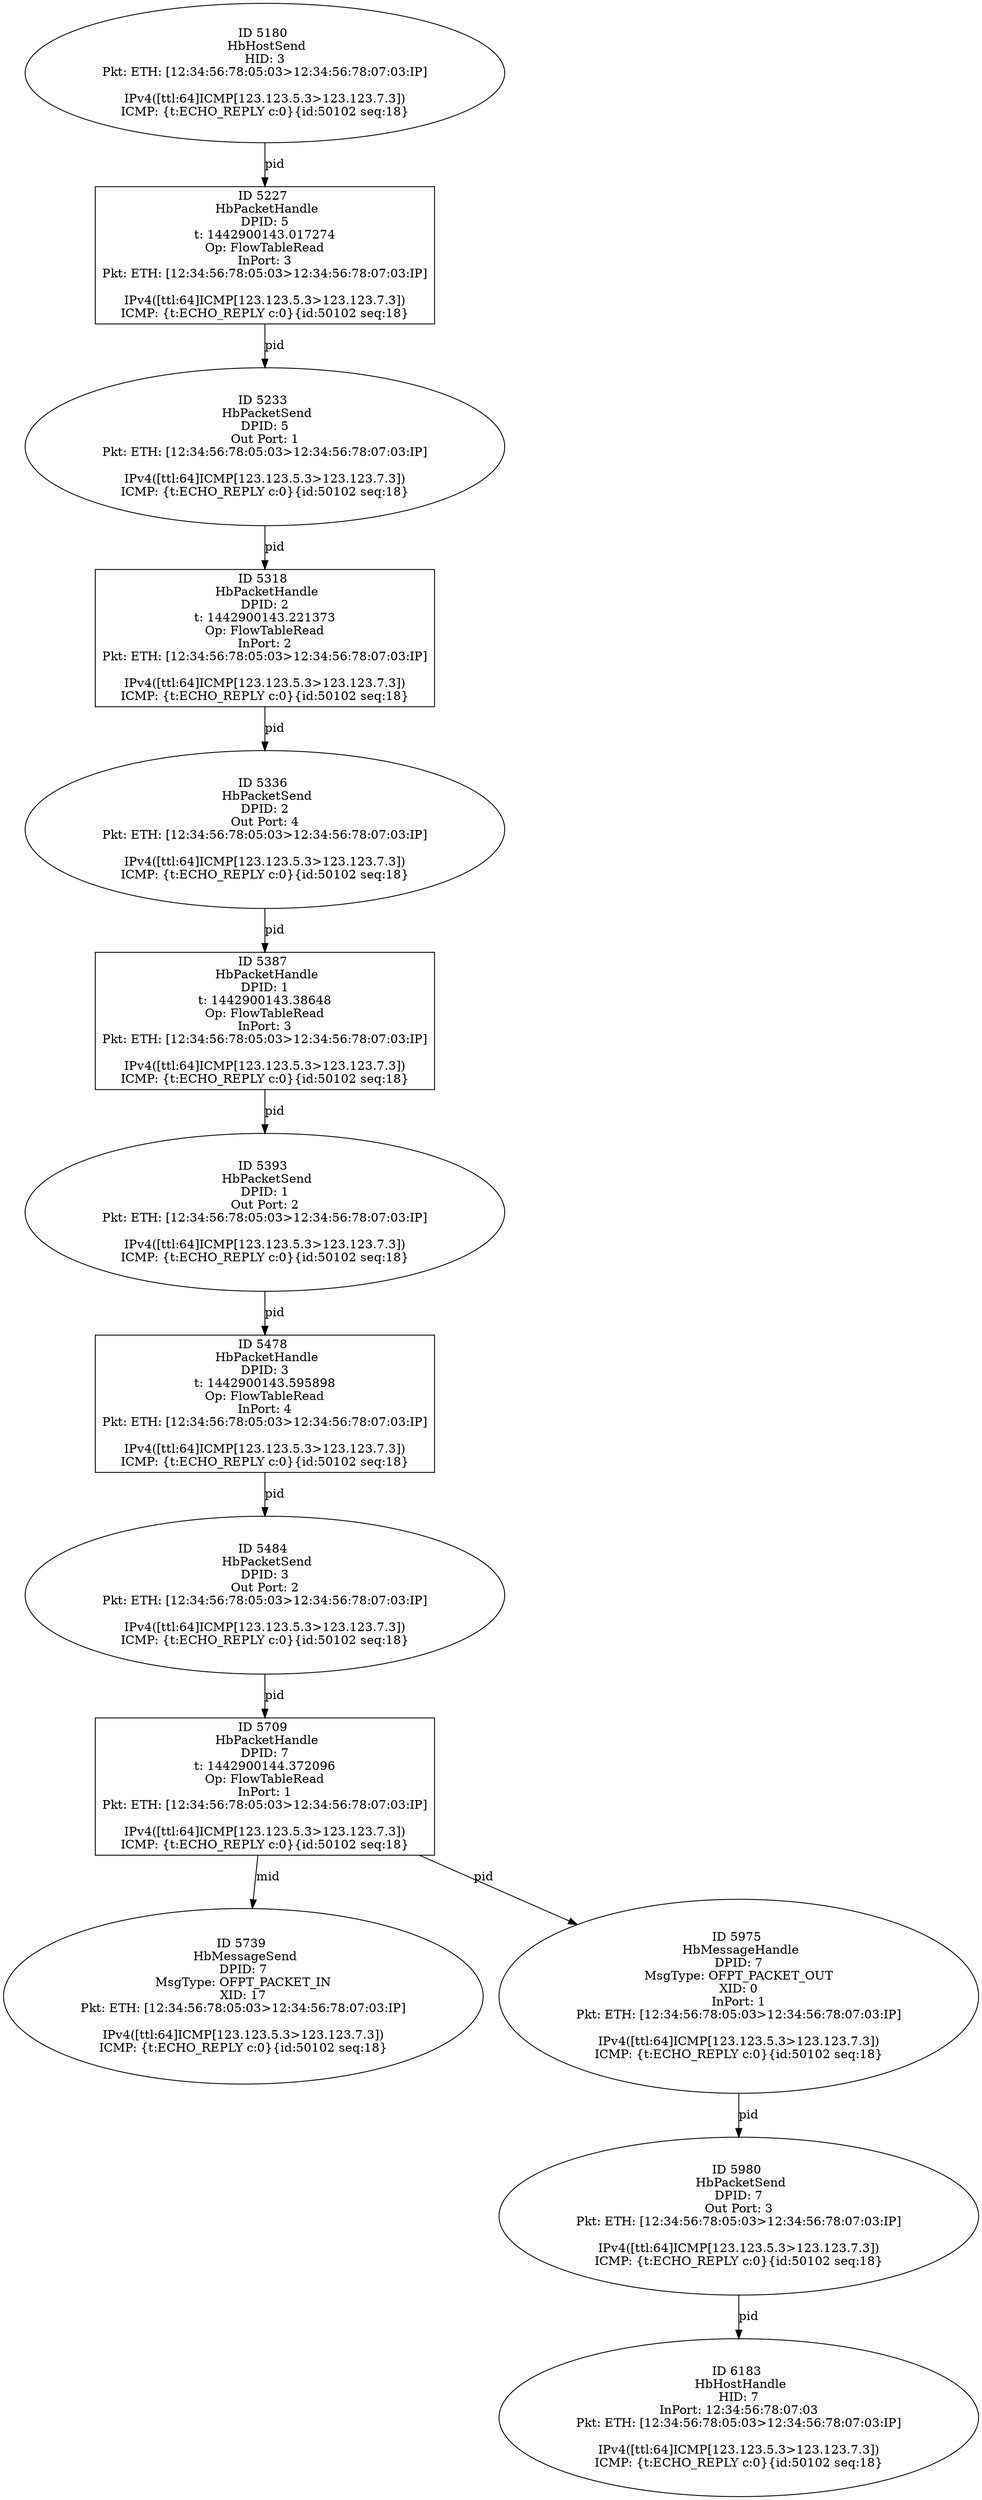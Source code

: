 strict digraph G {
5387 [shape=box, event=<hb_events.HbPacketHandle object at 0x108e12490>, label="ID 5387 
 HbPacketHandle
DPID: 1
t: 1442900143.38648
Op: FlowTableRead
InPort: 3
Pkt: ETH: [12:34:56:78:05:03>12:34:56:78:07:03:IP]

IPv4([ttl:64]ICMP[123.123.5.3>123.123.7.3])
ICMP: {t:ECHO_REPLY c:0}{id:50102 seq:18}"];
5478 [shape=box, event=<hb_events.HbPacketHandle object at 0x108ee7690>, label="ID 5478 
 HbPacketHandle
DPID: 3
t: 1442900143.595898
Op: FlowTableRead
InPort: 4
Pkt: ETH: [12:34:56:78:05:03>12:34:56:78:07:03:IP]

IPv4([ttl:64]ICMP[123.123.5.3>123.123.7.3])
ICMP: {t:ECHO_REPLY c:0}{id:50102 seq:18}"];
5318 [shape=box, event=<hb_events.HbPacketHandle object at 0x108dd66d0>, label="ID 5318 
 HbPacketHandle
DPID: 2
t: 1442900143.221373
Op: FlowTableRead
InPort: 2
Pkt: ETH: [12:34:56:78:05:03>12:34:56:78:07:03:IP]

IPv4([ttl:64]ICMP[123.123.5.3>123.123.7.3])
ICMP: {t:ECHO_REPLY c:0}{id:50102 seq:18}"];
5233 [shape=oval, event=<hb_events.HbPacketSend object at 0x108d71450>, label="ID 5233 
 HbPacketSend
DPID: 5
Out Port: 1
Pkt: ETH: [12:34:56:78:05:03>12:34:56:78:07:03:IP]

IPv4([ttl:64]ICMP[123.123.5.3>123.123.7.3])
ICMP: {t:ECHO_REPLY c:0}{id:50102 seq:18}"];
5180 [shape=oval, event=<hb_events.HbHostSend object at 0x108d30250>, label="ID 5180 
 HbHostSend
HID: 3
Pkt: ETH: [12:34:56:78:05:03>12:34:56:78:07:03:IP]

IPv4([ttl:64]ICMP[123.123.5.3>123.123.7.3])
ICMP: {t:ECHO_REPLY c:0}{id:50102 seq:18}"];
5227 [shape=box, event=<hb_events.HbPacketHandle object at 0x108d71650>, label="ID 5227 
 HbPacketHandle
DPID: 5
t: 1442900143.017274
Op: FlowTableRead
InPort: 3
Pkt: ETH: [12:34:56:78:05:03>12:34:56:78:07:03:IP]

IPv4([ttl:64]ICMP[123.123.5.3>123.123.7.3])
ICMP: {t:ECHO_REPLY c:0}{id:50102 seq:18}"];
5484 [shape=oval, event=<hb_events.HbPacketSend object at 0x108ef5a10>, label="ID 5484 
 HbPacketSend
DPID: 3
Out Port: 2
Pkt: ETH: [12:34:56:78:05:03>12:34:56:78:07:03:IP]

IPv4([ttl:64]ICMP[123.123.5.3>123.123.7.3])
ICMP: {t:ECHO_REPLY c:0}{id:50102 seq:18}"];
5709 [shape=box, event=<hb_events.HbPacketHandle object at 0x108fd7a90>, label="ID 5709 
 HbPacketHandle
DPID: 7
t: 1442900144.372096
Op: FlowTableRead
InPort: 1
Pkt: ETH: [12:34:56:78:05:03>12:34:56:78:07:03:IP]

IPv4([ttl:64]ICMP[123.123.5.3>123.123.7.3])
ICMP: {t:ECHO_REPLY c:0}{id:50102 seq:18}"];
5393 [shape=oval, event=<hb_events.HbPacketSend object at 0x108dfce50>, label="ID 5393 
 HbPacketSend
DPID: 1
Out Port: 2
Pkt: ETH: [12:34:56:78:05:03>12:34:56:78:07:03:IP]

IPv4([ttl:64]ICMP[123.123.5.3>123.123.7.3])
ICMP: {t:ECHO_REPLY c:0}{id:50102 seq:18}"];
5739 [shape=oval, event=<hb_events.HbMessageSend object at 0x109060ad0>, label="ID 5739 
 HbMessageSend
DPID: 7
MsgType: OFPT_PACKET_IN
XID: 17
Pkt: ETH: [12:34:56:78:05:03>12:34:56:78:07:03:IP]

IPv4([ttl:64]ICMP[123.123.5.3>123.123.7.3])
ICMP: {t:ECHO_REPLY c:0}{id:50102 seq:18}"];
5975 [shape=oval, event=<hb_events.HbMessageHandle object at 0x109238f90>, label="ID 5975 
 HbMessageHandle
DPID: 7
MsgType: OFPT_PACKET_OUT
XID: 0
InPort: 1
Pkt: ETH: [12:34:56:78:05:03>12:34:56:78:07:03:IP]

IPv4([ttl:64]ICMP[123.123.5.3>123.123.7.3])
ICMP: {t:ECHO_REPLY c:0}{id:50102 seq:18}"];
5336 [shape=oval, event=<hb_events.HbPacketSend object at 0x108de4910>, label="ID 5336 
 HbPacketSend
DPID: 2
Out Port: 4
Pkt: ETH: [12:34:56:78:05:03>12:34:56:78:07:03:IP]

IPv4([ttl:64]ICMP[123.123.5.3>123.123.7.3])
ICMP: {t:ECHO_REPLY c:0}{id:50102 seq:18}"];
6183 [shape=oval, event=<hb_events.HbHostHandle object at 0x1093401d0>, label="ID 6183 
 HbHostHandle
HID: 7
InPort: 12:34:56:78:07:03
Pkt: ETH: [12:34:56:78:05:03>12:34:56:78:07:03:IP]

IPv4([ttl:64]ICMP[123.123.5.3>123.123.7.3])
ICMP: {t:ECHO_REPLY c:0}{id:50102 seq:18}"];
5980 [shape=oval, event=<hb_events.HbPacketSend object at 0x109272bd0>, label="ID 5980 
 HbPacketSend
DPID: 7
Out Port: 3
Pkt: ETH: [12:34:56:78:05:03>12:34:56:78:07:03:IP]

IPv4([ttl:64]ICMP[123.123.5.3>123.123.7.3])
ICMP: {t:ECHO_REPLY c:0}{id:50102 seq:18}"];
5387 -> 5393  [rel=pid, label=pid];
5478 -> 5484  [rel=pid, label=pid];
5318 -> 5336  [rel=pid, label=pid];
5393 -> 5478  [rel=pid, label=pid];
5980 -> 6183  [rel=pid, label=pid];
5227 -> 5233  [rel=pid, label=pid];
5484 -> 5709  [rel=pid, label=pid];
5709 -> 5739  [rel=mid, label=mid];
5709 -> 5975  [rel=pid, label=pid];
5233 -> 5318  [rel=pid, label=pid];
5975 -> 5980  [rel=pid, label=pid];
5336 -> 5387  [rel=pid, label=pid];
5180 -> 5227  [rel=pid, label=pid];
}

